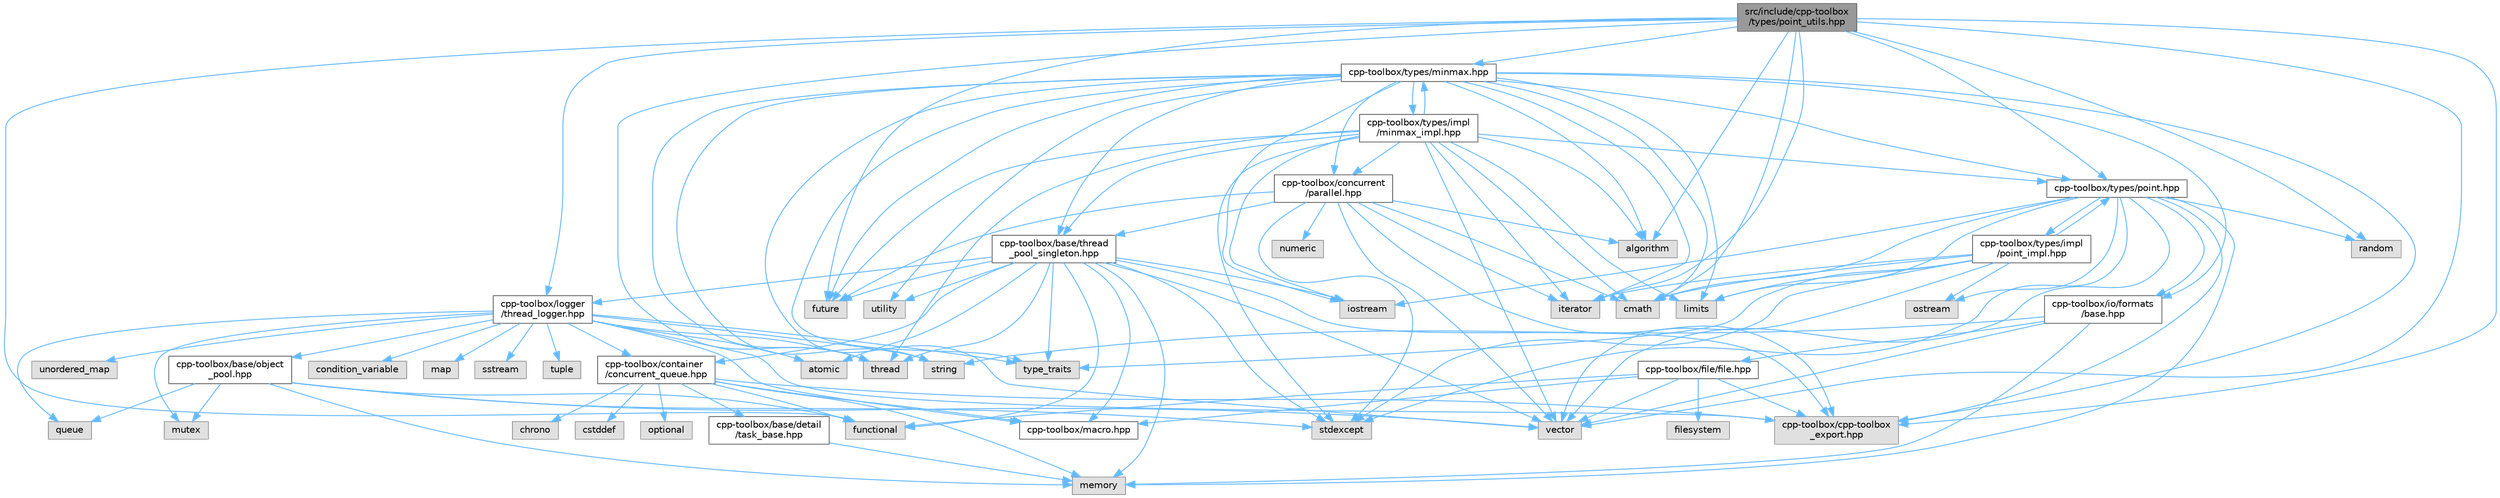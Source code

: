 digraph "src/include/cpp-toolbox/types/point_utils.hpp"
{
 // LATEX_PDF_SIZE
  bgcolor="transparent";
  edge [fontname=Helvetica,fontsize=10,labelfontname=Helvetica,labelfontsize=10];
  node [fontname=Helvetica,fontsize=10,shape=box,height=0.2,width=0.4];
  Node1 [id="Node000001",label="src/include/cpp-toolbox\l/types/point_utils.hpp",height=0.2,width=0.4,color="gray40", fillcolor="grey60", style="filled", fontcolor="black",tooltip=" "];
  Node1 -> Node2 [id="edge1_Node000001_Node000002",color="steelblue1",style="solid",tooltip=" "];
  Node2 [id="Node000002",label="algorithm",height=0.2,width=0.4,color="grey60", fillcolor="#E0E0E0", style="filled",tooltip=" "];
  Node1 -> Node3 [id="edge2_Node000001_Node000003",color="steelblue1",style="solid",tooltip=" "];
  Node3 [id="Node000003",label="cmath",height=0.2,width=0.4,color="grey60", fillcolor="#E0E0E0", style="filled",tooltip=" "];
  Node1 -> Node4 [id="edge3_Node000001_Node000004",color="steelblue1",style="solid",tooltip=" "];
  Node4 [id="Node000004",label="functional",height=0.2,width=0.4,color="grey60", fillcolor="#E0E0E0", style="filled",tooltip=" "];
  Node1 -> Node5 [id="edge4_Node000001_Node000005",color="steelblue1",style="solid",tooltip=" "];
  Node5 [id="Node000005",label="future",height=0.2,width=0.4,color="grey60", fillcolor="#E0E0E0", style="filled",tooltip=" "];
  Node1 -> Node6 [id="edge5_Node000001_Node000006",color="steelblue1",style="solid",tooltip=" "];
  Node6 [id="Node000006",label="iterator",height=0.2,width=0.4,color="grey60", fillcolor="#E0E0E0", style="filled",tooltip=" "];
  Node1 -> Node7 [id="edge6_Node000001_Node000007",color="steelblue1",style="solid",tooltip=" "];
  Node7 [id="Node000007",label="random",height=0.2,width=0.4,color="grey60", fillcolor="#E0E0E0", style="filled",tooltip=" "];
  Node1 -> Node8 [id="edge7_Node000001_Node000008",color="steelblue1",style="solid",tooltip=" "];
  Node8 [id="Node000008",label="thread",height=0.2,width=0.4,color="grey60", fillcolor="#E0E0E0", style="filled",tooltip=" "];
  Node1 -> Node9 [id="edge8_Node000001_Node000009",color="steelblue1",style="solid",tooltip=" "];
  Node9 [id="Node000009",label="vector",height=0.2,width=0.4,color="grey60", fillcolor="#E0E0E0", style="filled",tooltip=" "];
  Node1 -> Node10 [id="edge9_Node000001_Node000010",color="steelblue1",style="solid",tooltip=" "];
  Node10 [id="Node000010",label="cpp-toolbox/cpp-toolbox\l_export.hpp",height=0.2,width=0.4,color="grey60", fillcolor="#E0E0E0", style="filled",tooltip=" "];
  Node1 -> Node11 [id="edge10_Node000001_Node000011",color="steelblue1",style="solid",tooltip=" "];
  Node11 [id="Node000011",label="cpp-toolbox/logger\l/thread_logger.hpp",height=0.2,width=0.4,color="grey40", fillcolor="white", style="filled",URL="$thread__logger_8hpp.html",tooltip=" "];
  Node11 -> Node12 [id="edge11_Node000011_Node000012",color="steelblue1",style="solid",tooltip=" "];
  Node12 [id="Node000012",label="atomic",height=0.2,width=0.4,color="grey60", fillcolor="#E0E0E0", style="filled",tooltip=" "];
  Node11 -> Node13 [id="edge12_Node000011_Node000013",color="steelblue1",style="solid",tooltip=" "];
  Node13 [id="Node000013",label="condition_variable",height=0.2,width=0.4,color="grey60", fillcolor="#E0E0E0", style="filled",tooltip=" "];
  Node11 -> Node14 [id="edge13_Node000011_Node000014",color="steelblue1",style="solid",tooltip=" "];
  Node14 [id="Node000014",label="map",height=0.2,width=0.4,color="grey60", fillcolor="#E0E0E0", style="filled",tooltip=" "];
  Node11 -> Node15 [id="edge14_Node000011_Node000015",color="steelblue1",style="solid",tooltip=" "];
  Node15 [id="Node000015",label="mutex",height=0.2,width=0.4,color="grey60", fillcolor="#E0E0E0", style="filled",tooltip=" "];
  Node11 -> Node16 [id="edge15_Node000011_Node000016",color="steelblue1",style="solid",tooltip=" "];
  Node16 [id="Node000016",label="queue",height=0.2,width=0.4,color="grey60", fillcolor="#E0E0E0", style="filled",tooltip=" "];
  Node11 -> Node17 [id="edge16_Node000011_Node000017",color="steelblue1",style="solid",tooltip=" "];
  Node17 [id="Node000017",label="sstream",height=0.2,width=0.4,color="grey60", fillcolor="#E0E0E0", style="filled",tooltip=" "];
  Node11 -> Node18 [id="edge17_Node000011_Node000018",color="steelblue1",style="solid",tooltip=" "];
  Node18 [id="Node000018",label="string",height=0.2,width=0.4,color="grey60", fillcolor="#E0E0E0", style="filled",tooltip=" "];
  Node11 -> Node8 [id="edge18_Node000011_Node000008",color="steelblue1",style="solid",tooltip=" "];
  Node11 -> Node19 [id="edge19_Node000011_Node000019",color="steelblue1",style="solid",tooltip=" "];
  Node19 [id="Node000019",label="tuple",height=0.2,width=0.4,color="grey60", fillcolor="#E0E0E0", style="filled",tooltip=" "];
  Node11 -> Node20 [id="edge20_Node000011_Node000020",color="steelblue1",style="solid",tooltip=" "];
  Node20 [id="Node000020",label="type_traits",height=0.2,width=0.4,color="grey60", fillcolor="#E0E0E0", style="filled",tooltip=" "];
  Node11 -> Node21 [id="edge21_Node000011_Node000021",color="steelblue1",style="solid",tooltip=" "];
  Node21 [id="Node000021",label="unordered_map",height=0.2,width=0.4,color="grey60", fillcolor="#E0E0E0", style="filled",tooltip=" "];
  Node11 -> Node10 [id="edge22_Node000011_Node000010",color="steelblue1",style="solid",tooltip=" "];
  Node11 -> Node22 [id="edge23_Node000011_Node000022",color="steelblue1",style="solid",tooltip=" "];
  Node22 [id="Node000022",label="cpp-toolbox/macro.hpp",height=0.2,width=0.4,color="grey40", fillcolor="white", style="filled",URL="$macro_8hpp.html",tooltip="通用的编译器、平台、架构检测和实用宏定义 / Common macros for compiler, platform, architecture detection and utility macro..."];
  Node11 -> Node23 [id="edge24_Node000011_Node000023",color="steelblue1",style="solid",tooltip=" "];
  Node23 [id="Node000023",label="cpp-toolbox/container\l/concurrent_queue.hpp",height=0.2,width=0.4,color="grey40", fillcolor="white", style="filled",URL="$concurrent__queue_8hpp.html",tooltip=" "];
  Node23 -> Node24 [id="edge25_Node000023_Node000024",color="steelblue1",style="solid",tooltip=" "];
  Node24 [id="Node000024",label="chrono",height=0.2,width=0.4,color="grey60", fillcolor="#E0E0E0", style="filled",tooltip=" "];
  Node23 -> Node25 [id="edge26_Node000023_Node000025",color="steelblue1",style="solid",tooltip=" "];
  Node25 [id="Node000025",label="cstddef",height=0.2,width=0.4,color="grey60", fillcolor="#E0E0E0", style="filled",tooltip=" "];
  Node23 -> Node4 [id="edge27_Node000023_Node000004",color="steelblue1",style="solid",tooltip=" "];
  Node23 -> Node26 [id="edge28_Node000023_Node000026",color="steelblue1",style="solid",tooltip=" "];
  Node26 [id="Node000026",label="memory",height=0.2,width=0.4,color="grey60", fillcolor="#E0E0E0", style="filled",tooltip=" "];
  Node23 -> Node27 [id="edge29_Node000023_Node000027",color="steelblue1",style="solid",tooltip=" "];
  Node27 [id="Node000027",label="optional",height=0.2,width=0.4,color="grey60", fillcolor="#E0E0E0", style="filled",tooltip=" "];
  Node23 -> Node28 [id="edge30_Node000023_Node000028",color="steelblue1",style="solid",tooltip=" "];
  Node28 [id="Node000028",label="cpp-toolbox/base/detail\l/task_base.hpp",height=0.2,width=0.4,color="grey40", fillcolor="white", style="filled",URL="$task__base_8hpp.html",tooltip=" "];
  Node28 -> Node26 [id="edge31_Node000028_Node000026",color="steelblue1",style="solid",tooltip=" "];
  Node23 -> Node10 [id="edge32_Node000023_Node000010",color="steelblue1",style="solid",tooltip=" "];
  Node23 -> Node22 [id="edge33_Node000023_Node000022",color="steelblue1",style="solid",tooltip=" "];
  Node11 -> Node29 [id="edge34_Node000011_Node000029",color="steelblue1",style="solid",tooltip=" "];
  Node29 [id="Node000029",label="cpp-toolbox/base/object\l_pool.hpp",height=0.2,width=0.4,color="grey40", fillcolor="white", style="filled",URL="$object__pool_8hpp.html",tooltip=" "];
  Node29 -> Node4 [id="edge35_Node000029_Node000004",color="steelblue1",style="solid",tooltip=" "];
  Node29 -> Node26 [id="edge36_Node000029_Node000026",color="steelblue1",style="solid",tooltip=" "];
  Node29 -> Node15 [id="edge37_Node000029_Node000015",color="steelblue1",style="solid",tooltip=" "];
  Node29 -> Node16 [id="edge38_Node000029_Node000016",color="steelblue1",style="solid",tooltip=" "];
  Node29 -> Node30 [id="edge39_Node000029_Node000030",color="steelblue1",style="solid",tooltip=" "];
  Node30 [id="Node000030",label="stdexcept",height=0.2,width=0.4,color="grey60", fillcolor="#E0E0E0", style="filled",tooltip=" "];
  Node29 -> Node9 [id="edge40_Node000029_Node000009",color="steelblue1",style="solid",tooltip=" "];
  Node1 -> Node31 [id="edge41_Node000001_Node000031",color="steelblue1",style="solid",tooltip=" "];
  Node31 [id="Node000031",label="cpp-toolbox/types/minmax.hpp",height=0.2,width=0.4,color="grey40", fillcolor="white", style="filled",URL="$minmax_8hpp.html",tooltip=" "];
  Node31 -> Node2 [id="edge42_Node000031_Node000002",color="steelblue1",style="solid",tooltip=" "];
  Node31 -> Node3 [id="edge43_Node000031_Node000003",color="steelblue1",style="solid",tooltip=" "];
  Node31 -> Node5 [id="edge44_Node000031_Node000005",color="steelblue1",style="solid",tooltip=" "];
  Node31 -> Node32 [id="edge45_Node000031_Node000032",color="steelblue1",style="solid",tooltip=" "];
  Node32 [id="Node000032",label="iostream",height=0.2,width=0.4,color="grey60", fillcolor="#E0E0E0", style="filled",tooltip=" "];
  Node31 -> Node6 [id="edge46_Node000031_Node000006",color="steelblue1",style="solid",tooltip=" "];
  Node31 -> Node33 [id="edge47_Node000031_Node000033",color="steelblue1",style="solid",tooltip=" "];
  Node33 [id="Node000033",label="limits",height=0.2,width=0.4,color="grey60", fillcolor="#E0E0E0", style="filled",tooltip=" "];
  Node31 -> Node18 [id="edge48_Node000031_Node000018",color="steelblue1",style="solid",tooltip=" "];
  Node31 -> Node8 [id="edge49_Node000031_Node000008",color="steelblue1",style="solid",tooltip=" "];
  Node31 -> Node20 [id="edge50_Node000031_Node000020",color="steelblue1",style="solid",tooltip=" "];
  Node31 -> Node34 [id="edge51_Node000031_Node000034",color="steelblue1",style="solid",tooltip=" "];
  Node34 [id="Node000034",label="utility",height=0.2,width=0.4,color="grey60", fillcolor="#E0E0E0", style="filled",tooltip=" "];
  Node31 -> Node9 [id="edge52_Node000031_Node000009",color="steelblue1",style="solid",tooltip=" "];
  Node31 -> Node35 [id="edge53_Node000031_Node000035",color="steelblue1",style="solid",tooltip=" "];
  Node35 [id="Node000035",label="cpp-toolbox/base/thread\l_pool_singleton.hpp",height=0.2,width=0.4,color="grey40", fillcolor="white", style="filled",URL="$thread__pool__singleton_8hpp.html",tooltip=" "];
  Node35 -> Node12 [id="edge54_Node000035_Node000012",color="steelblue1",style="solid",tooltip=" "];
  Node35 -> Node4 [id="edge55_Node000035_Node000004",color="steelblue1",style="solid",tooltip=" "];
  Node35 -> Node5 [id="edge56_Node000035_Node000005",color="steelblue1",style="solid",tooltip=" "];
  Node35 -> Node32 [id="edge57_Node000035_Node000032",color="steelblue1",style="solid",tooltip=" "];
  Node35 -> Node26 [id="edge58_Node000035_Node000026",color="steelblue1",style="solid",tooltip=" "];
  Node35 -> Node30 [id="edge59_Node000035_Node000030",color="steelblue1",style="solid",tooltip=" "];
  Node35 -> Node8 [id="edge60_Node000035_Node000008",color="steelblue1",style="solid",tooltip=" "];
  Node35 -> Node20 [id="edge61_Node000035_Node000020",color="steelblue1",style="solid",tooltip=" "];
  Node35 -> Node34 [id="edge62_Node000035_Node000034",color="steelblue1",style="solid",tooltip=" "];
  Node35 -> Node9 [id="edge63_Node000035_Node000009",color="steelblue1",style="solid",tooltip=" "];
  Node35 -> Node10 [id="edge64_Node000035_Node000010",color="steelblue1",style="solid",tooltip=" "];
  Node35 -> Node22 [id="edge65_Node000035_Node000022",color="steelblue1",style="solid",tooltip=" "];
  Node35 -> Node23 [id="edge66_Node000035_Node000023",color="steelblue1",style="solid",tooltip=" "];
  Node35 -> Node11 [id="edge67_Node000035_Node000011",color="steelblue1",style="solid",tooltip=" "];
  Node31 -> Node36 [id="edge68_Node000031_Node000036",color="steelblue1",style="solid",tooltip=" "];
  Node36 [id="Node000036",label="cpp-toolbox/concurrent\l/parallel.hpp",height=0.2,width=0.4,color="grey40", fillcolor="white", style="filled",URL="$parallel_8hpp.html",tooltip=" "];
  Node36 -> Node2 [id="edge69_Node000036_Node000002",color="steelblue1",style="solid",tooltip=" "];
  Node36 -> Node3 [id="edge70_Node000036_Node000003",color="steelblue1",style="solid",tooltip=" "];
  Node36 -> Node5 [id="edge71_Node000036_Node000005",color="steelblue1",style="solid",tooltip=" "];
  Node36 -> Node6 [id="edge72_Node000036_Node000006",color="steelblue1",style="solid",tooltip=" "];
  Node36 -> Node37 [id="edge73_Node000036_Node000037",color="steelblue1",style="solid",tooltip=" "];
  Node37 [id="Node000037",label="numeric",height=0.2,width=0.4,color="grey60", fillcolor="#E0E0E0", style="filled",tooltip=" "];
  Node36 -> Node30 [id="edge74_Node000036_Node000030",color="steelblue1",style="solid",tooltip=" "];
  Node36 -> Node9 [id="edge75_Node000036_Node000009",color="steelblue1",style="solid",tooltip=" "];
  Node36 -> Node10 [id="edge76_Node000036_Node000010",color="steelblue1",style="solid",tooltip=" "];
  Node36 -> Node35 [id="edge77_Node000036_Node000035",color="steelblue1",style="solid",tooltip=" "];
  Node31 -> Node10 [id="edge78_Node000031_Node000010",color="steelblue1",style="solid",tooltip=" "];
  Node31 -> Node38 [id="edge79_Node000031_Node000038",color="steelblue1",style="solid",tooltip=" "];
  Node38 [id="Node000038",label="cpp-toolbox/io/formats\l/base.hpp",height=0.2,width=0.4,color="grey40", fillcolor="white", style="filled",URL="$io_2formats_2base_8hpp.html",tooltip=" "];
  Node38 -> Node26 [id="edge80_Node000038_Node000026",color="steelblue1",style="solid",tooltip=" "];
  Node38 -> Node18 [id="edge81_Node000038_Node000018",color="steelblue1",style="solid",tooltip=" "];
  Node38 -> Node9 [id="edge82_Node000038_Node000009",color="steelblue1",style="solid",tooltip=" "];
  Node38 -> Node39 [id="edge83_Node000038_Node000039",color="steelblue1",style="solid",tooltip=" "];
  Node39 [id="Node000039",label="cpp-toolbox/file/file.hpp",height=0.2,width=0.4,color="grey40", fillcolor="white", style="filled",URL="$file_8hpp.html",tooltip=" "];
  Node39 -> Node40 [id="edge84_Node000039_Node000040",color="steelblue1",style="solid",tooltip=" "];
  Node40 [id="Node000040",label="filesystem",height=0.2,width=0.4,color="grey60", fillcolor="#E0E0E0", style="filled",tooltip=" "];
  Node39 -> Node4 [id="edge85_Node000039_Node000004",color="steelblue1",style="solid",tooltip=" "];
  Node39 -> Node9 [id="edge86_Node000039_Node000009",color="steelblue1",style="solid",tooltip=" "];
  Node39 -> Node10 [id="edge87_Node000039_Node000010",color="steelblue1",style="solid",tooltip=" "];
  Node39 -> Node22 [id="edge88_Node000039_Node000022",color="steelblue1",style="solid",tooltip=" "];
  Node31 -> Node41 [id="edge89_Node000031_Node000041",color="steelblue1",style="solid",tooltip=" "];
  Node41 [id="Node000041",label="cpp-toolbox/types/point.hpp",height=0.2,width=0.4,color="grey40", fillcolor="white", style="filled",URL="$point_8hpp.html",tooltip=" "];
  Node41 -> Node3 [id="edge90_Node000041_Node000003",color="steelblue1",style="solid",tooltip=" "];
  Node41 -> Node32 [id="edge91_Node000041_Node000032",color="steelblue1",style="solid",tooltip=" "];
  Node41 -> Node33 [id="edge92_Node000041_Node000033",color="steelblue1",style="solid",tooltip=" "];
  Node41 -> Node26 [id="edge93_Node000041_Node000026",color="steelblue1",style="solid",tooltip=" "];
  Node41 -> Node42 [id="edge94_Node000041_Node000042",color="steelblue1",style="solid",tooltip=" "];
  Node42 [id="Node000042",label="ostream",height=0.2,width=0.4,color="grey60", fillcolor="#E0E0E0", style="filled",tooltip=" "];
  Node41 -> Node7 [id="edge95_Node000041_Node000007",color="steelblue1",style="solid",tooltip=" "];
  Node41 -> Node30 [id="edge96_Node000041_Node000030",color="steelblue1",style="solid",tooltip=" "];
  Node41 -> Node9 [id="edge97_Node000041_Node000009",color="steelblue1",style="solid",tooltip=" "];
  Node41 -> Node10 [id="edge98_Node000041_Node000010",color="steelblue1",style="solid",tooltip=" "];
  Node41 -> Node38 [id="edge99_Node000041_Node000038",color="steelblue1",style="solid",tooltip=" "];
  Node41 -> Node43 [id="edge100_Node000041_Node000043",color="steelblue1",style="solid",tooltip=" "];
  Node43 [id="Node000043",label="cpp-toolbox/types/impl\l/point_impl.hpp",height=0.2,width=0.4,color="grey40", fillcolor="white", style="filled",URL="$point__impl_8hpp.html",tooltip=" "];
  Node43 -> Node3 [id="edge101_Node000043_Node000003",color="steelblue1",style="solid",tooltip=" "];
  Node43 -> Node6 [id="edge102_Node000043_Node000006",color="steelblue1",style="solid",tooltip=" "];
  Node43 -> Node33 [id="edge103_Node000043_Node000033",color="steelblue1",style="solid",tooltip=" "];
  Node43 -> Node42 [id="edge104_Node000043_Node000042",color="steelblue1",style="solid",tooltip=" "];
  Node43 -> Node30 [id="edge105_Node000043_Node000030",color="steelblue1",style="solid",tooltip=" "];
  Node43 -> Node20 [id="edge106_Node000043_Node000020",color="steelblue1",style="solid",tooltip=" "];
  Node43 -> Node9 [id="edge107_Node000043_Node000009",color="steelblue1",style="solid",tooltip=" "];
  Node43 -> Node41 [id="edge108_Node000043_Node000041",color="steelblue1",style="solid",tooltip=" "];
  Node31 -> Node44 [id="edge109_Node000031_Node000044",color="steelblue1",style="solid",tooltip=" "];
  Node44 [id="Node000044",label="cpp-toolbox/types/impl\l/minmax_impl.hpp",height=0.2,width=0.4,color="grey40", fillcolor="white", style="filled",URL="$minmax__impl_8hpp.html",tooltip=" "];
  Node44 -> Node31 [id="edge110_Node000044_Node000031",color="steelblue1",style="solid",tooltip=" "];
  Node44 -> Node2 [id="edge111_Node000044_Node000002",color="steelblue1",style="solid",tooltip=" "];
  Node44 -> Node3 [id="edge112_Node000044_Node000003",color="steelblue1",style="solid",tooltip=" "];
  Node44 -> Node5 [id="edge113_Node000044_Node000005",color="steelblue1",style="solid",tooltip=" "];
  Node44 -> Node32 [id="edge114_Node000044_Node000032",color="steelblue1",style="solid",tooltip=" "];
  Node44 -> Node6 [id="edge115_Node000044_Node000006",color="steelblue1",style="solid",tooltip=" "];
  Node44 -> Node33 [id="edge116_Node000044_Node000033",color="steelblue1",style="solid",tooltip=" "];
  Node44 -> Node30 [id="edge117_Node000044_Node000030",color="steelblue1",style="solid",tooltip=" "];
  Node44 -> Node8 [id="edge118_Node000044_Node000008",color="steelblue1",style="solid",tooltip=" "];
  Node44 -> Node9 [id="edge119_Node000044_Node000009",color="steelblue1",style="solid",tooltip=" "];
  Node44 -> Node35 [id="edge120_Node000044_Node000035",color="steelblue1",style="solid",tooltip=" "];
  Node44 -> Node36 [id="edge121_Node000044_Node000036",color="steelblue1",style="solid",tooltip=" "];
  Node44 -> Node41 [id="edge122_Node000044_Node000041",color="steelblue1",style="solid",tooltip=" "];
  Node1 -> Node41 [id="edge123_Node000001_Node000041",color="steelblue1",style="solid",tooltip=" "];
}
